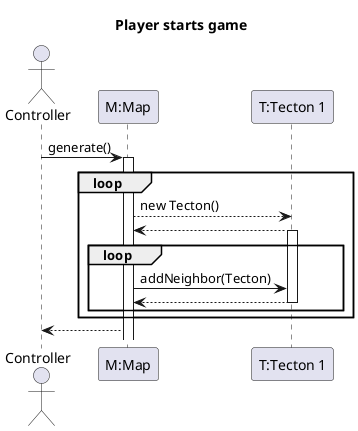 @startuml startGame
title Player starts game

actor Controller
participant "M:Map" as M
participant "T:Tecton 1" as T

Controller -> M : generate()

activate M
    loop
        M --> T : new Tecton()
        M <-- T

        loop
            activate T
                M -> T : addNeighbor(Tecton)
                M <-- T
            deactivate T
        end
    end
Controller <-- M
@enduml